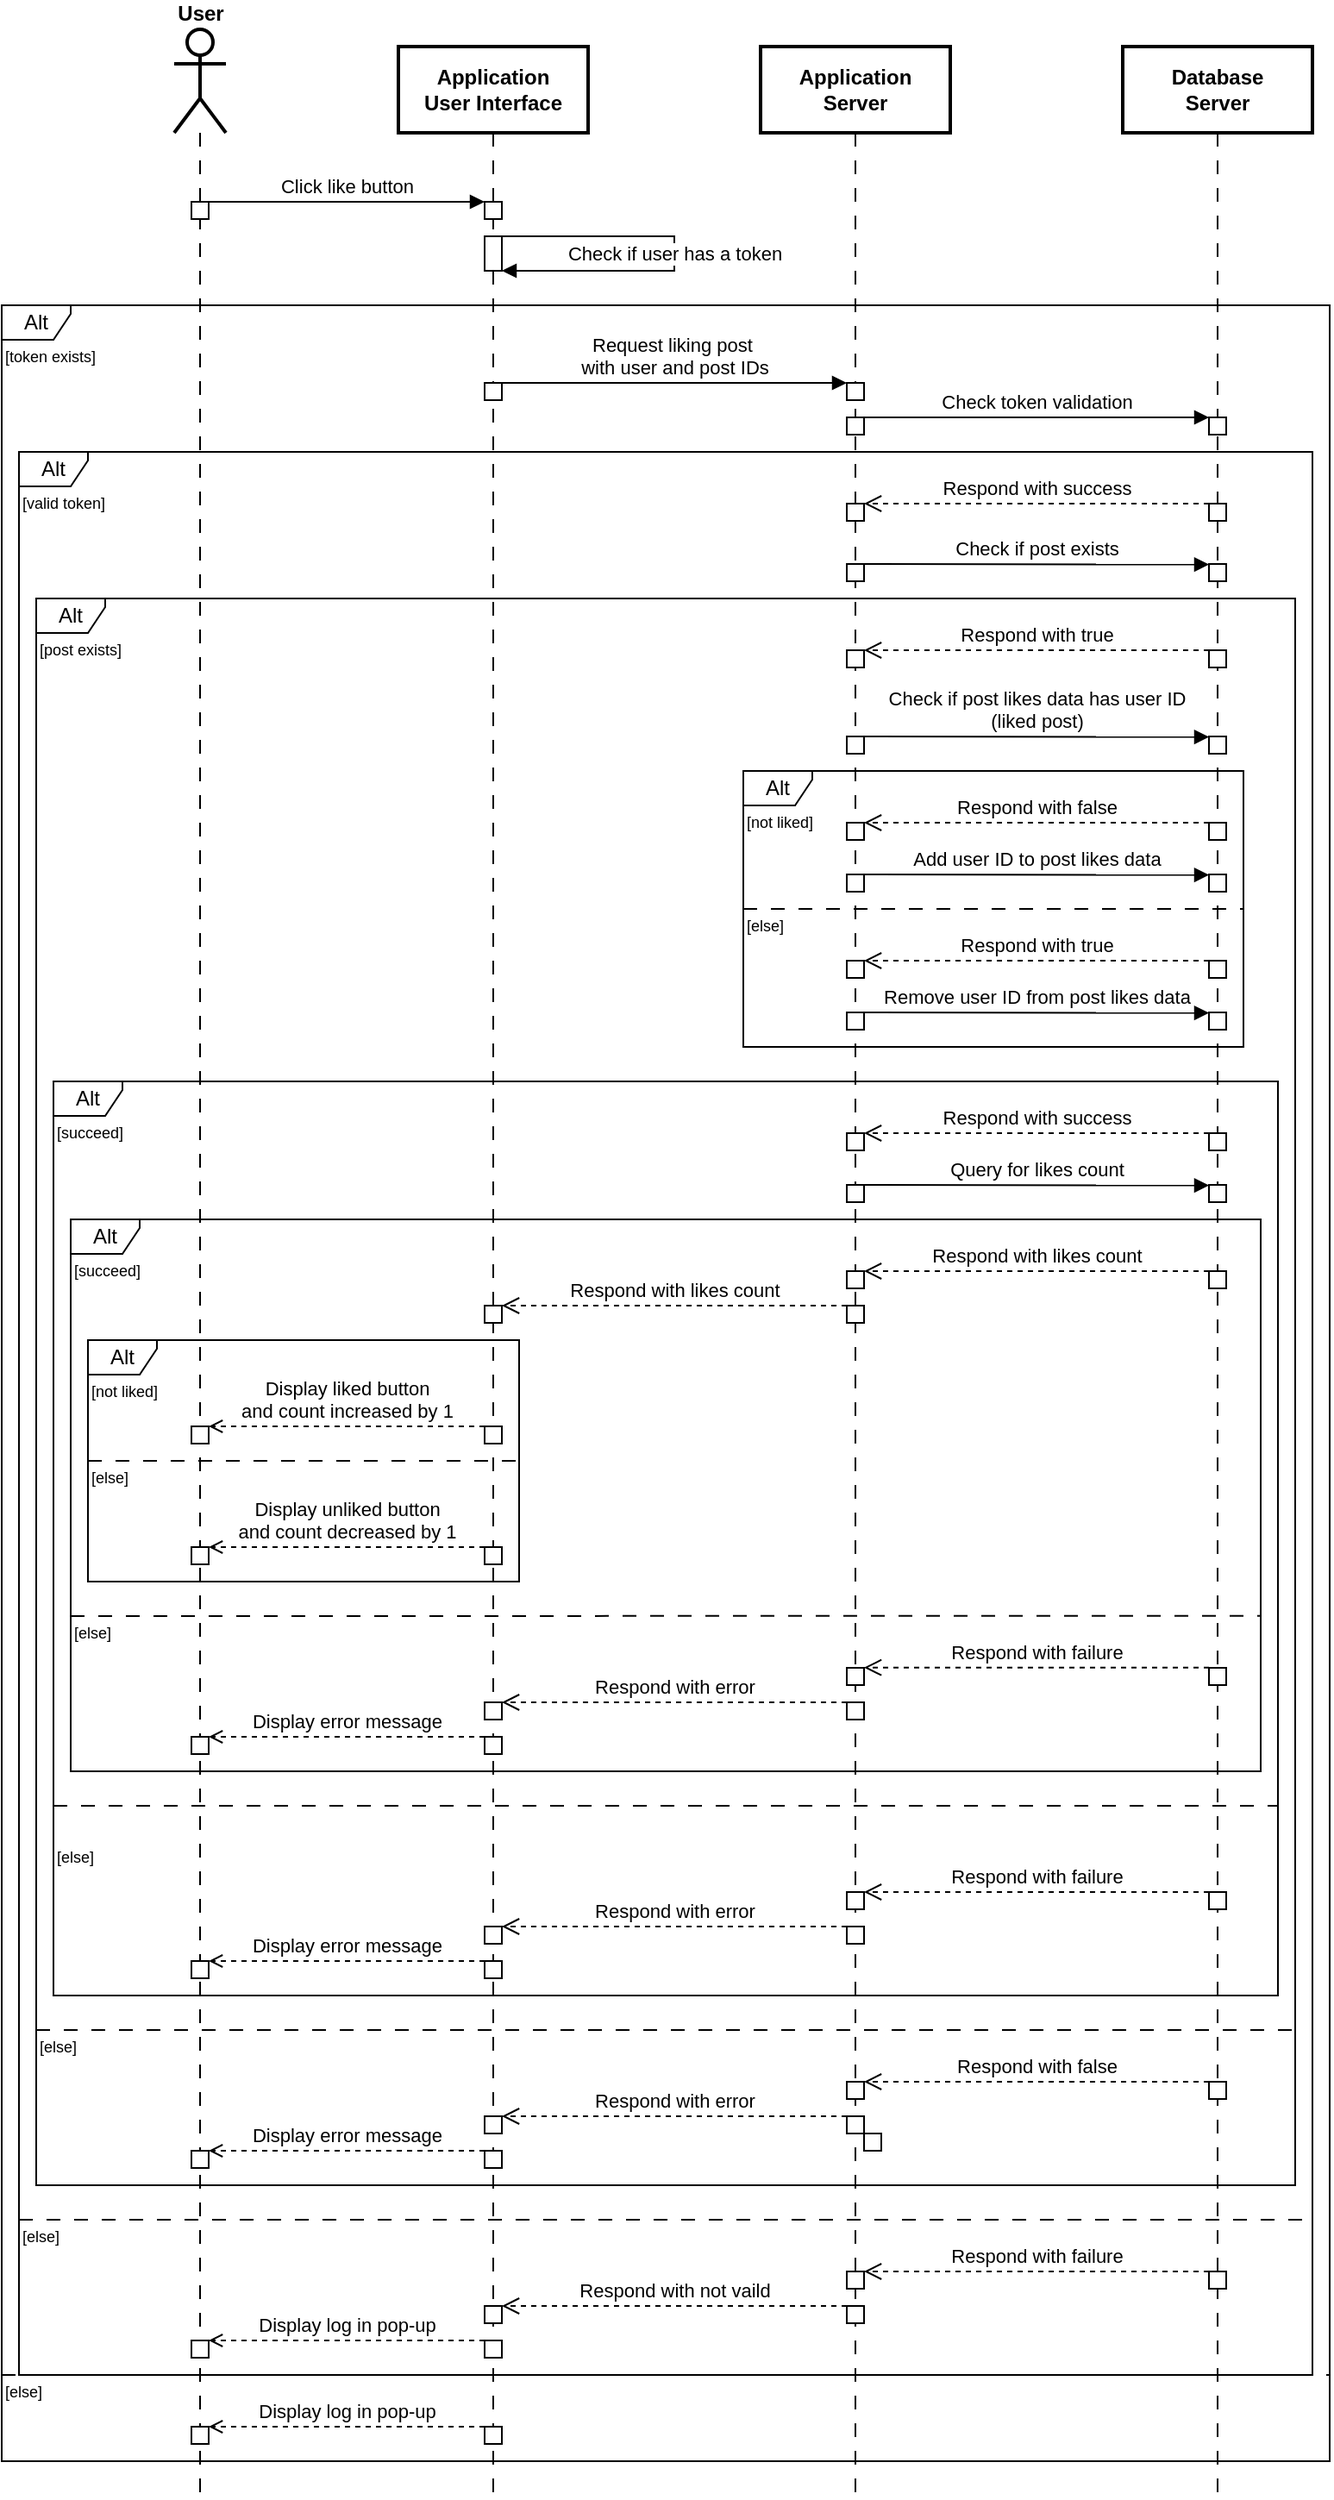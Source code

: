 <mxfile version="24.7.17">
  <diagram name="Page-1" id="OD9T5F2dHPoxvijF9nYm">
    <mxGraphModel dx="724" dy="461" grid="1" gridSize="10" guides="1" tooltips="1" connect="1" arrows="1" fold="1" page="1" pageScale="1" pageWidth="850" pageHeight="1100" math="0" shadow="0">
      <root>
        <mxCell id="0" />
        <mxCell id="1" parent="0" />
        <mxCell id="In7xI8E0xvDwylisbrGG-25" style="edgeStyle=none;rounded=0;orthogonalLoop=1;jettySize=auto;html=1;exitX=0.5;exitY=1;exitDx=0;exitDy=0;endArrow=none;endFill=0;dashed=1;dashPattern=8 8;" parent="1" source="In7xI8E0xvDwylisbrGG-21" edge="1">
          <mxGeometry relative="1" as="geometry">
            <mxPoint x="515" y="1480" as="targetPoint" />
          </mxGeometry>
        </mxCell>
        <mxCell id="In7xI8E0xvDwylisbrGG-26" style="edgeStyle=none;rounded=0;orthogonalLoop=1;jettySize=auto;html=1;exitX=0.5;exitY=1;exitDx=0;exitDy=0;endArrow=none;endFill=0;dashed=1;dashPattern=8 8;" parent="1" source="In7xI8E0xvDwylisbrGG-22" edge="1">
          <mxGeometry relative="1" as="geometry">
            <mxPoint x="725" y="1480" as="targetPoint" />
          </mxGeometry>
        </mxCell>
        <mxCell id="In7xI8E0xvDwylisbrGG-126" value="" style="edgeStyle=none;rounded=0;orthogonalLoop=1;jettySize=auto;html=1;endArrow=none;endFill=0;dashed=1;dashPattern=8 8;exitX=0.5;exitY=1;exitDx=0;exitDy=0;" parent="1" source="In7xI8E0xvDwylisbrGG-20" edge="1">
          <mxGeometry relative="1" as="geometry">
            <mxPoint x="305" y="1480" as="targetPoint" />
            <mxPoint x="305" y="120" as="sourcePoint" />
          </mxGeometry>
        </mxCell>
        <mxCell id="2jw7YrfokJ4P9lov2_Ub-85" value="&lt;font style=&quot;font-size: 9px;&quot;&gt;[valid token&lt;/font&gt;&lt;span style=&quot;background-color: initial;&quot;&gt;]&lt;/span&gt;" style="text;strokeColor=none;align=left;fillColor=none;html=1;verticalAlign=middle;whiteSpace=wrap;rounded=0;fontSize=9;" parent="1" vertex="1">
          <mxGeometry x="30" y="315" width="60" height="20" as="geometry" />
        </mxCell>
        <mxCell id="2jw7YrfokJ4P9lov2_Ub-86" value="&lt;font style=&quot;font-size: 9px;&quot;&gt;[else&lt;/font&gt;&lt;span style=&quot;background-color: initial;&quot;&gt;]&lt;/span&gt;" style="text;strokeColor=none;align=left;fillColor=none;html=1;verticalAlign=middle;whiteSpace=wrap;rounded=0;fontSize=9;" parent="1" vertex="1">
          <mxGeometry x="30" y="1320" width="60" height="20" as="geometry" />
        </mxCell>
        <mxCell id="2jw7YrfokJ4P9lov2_Ub-87" value="Alt" style="shape=umlFrame;whiteSpace=wrap;html=1;pointerEvents=0;width=40;height=20;" parent="1" vertex="1">
          <mxGeometry x="30" y="295" width="750" height="1115" as="geometry" />
        </mxCell>
        <mxCell id="2jw7YrfokJ4P9lov2_Ub-88" value="" style="edgeStyle=none;orthogonalLoop=1;jettySize=auto;html=1;rounded=0;endArrow=none;endFill=0;dashed=1;dashPattern=8 8;" parent="1" edge="1">
          <mxGeometry width="80" relative="1" as="geometry">
            <mxPoint x="30" y="1320" as="sourcePoint" />
            <mxPoint x="780" y="1320" as="targetPoint" />
            <Array as="points" />
          </mxGeometry>
        </mxCell>
        <mxCell id="2jw7YrfokJ4P9lov2_Ub-90" value="Respond with not vaild" style="html=1;verticalAlign=bottom;endArrow=open;dashed=1;endSize=8;curved=0;rounded=0;" parent="1" edge="1">
          <mxGeometry relative="1" as="geometry">
            <mxPoint x="310" y="1370" as="targetPoint" />
            <mxPoint x="510" y="1370" as="sourcePoint" />
          </mxGeometry>
        </mxCell>
        <mxCell id="2jw7YrfokJ4P9lov2_Ub-91" value="Click like button" style="html=1;verticalAlign=bottom;endArrow=block;curved=0;rounded=0;" parent="1" edge="1">
          <mxGeometry relative="1" as="geometry">
            <mxPoint x="140" y="150" as="sourcePoint" />
            <mxPoint x="300" y="150" as="targetPoint" />
          </mxGeometry>
        </mxCell>
        <mxCell id="2jw7YrfokJ4P9lov2_Ub-92" value="Display log in pop-up" style="html=1;verticalAlign=bottom;endArrow=open;curved=0;rounded=0;dashed=1;endFill=0;" parent="1" edge="1">
          <mxGeometry x="0.007" relative="1" as="geometry">
            <mxPoint x="300" y="1440.0" as="sourcePoint" />
            <mxPoint x="140" y="1440.0" as="targetPoint" />
            <mxPoint as="offset" />
          </mxGeometry>
        </mxCell>
        <mxCell id="2jw7YrfokJ4P9lov2_Ub-93" value="Alt" style="shape=umlFrame;whiteSpace=wrap;html=1;pointerEvents=0;width=40;height=20;" parent="1" vertex="1">
          <mxGeometry x="20" y="210" width="770" height="1250" as="geometry" />
        </mxCell>
        <mxCell id="2jw7YrfokJ4P9lov2_Ub-94" value="&lt;font style=&quot;font-size: 9px;&quot;&gt;[token exists&lt;/font&gt;&lt;span style=&quot;background-color: initial;&quot;&gt;]&lt;/span&gt;" style="text;strokeColor=none;align=left;fillColor=none;html=1;verticalAlign=middle;whiteSpace=wrap;rounded=0;fontSize=9;" parent="1" vertex="1">
          <mxGeometry x="20" y="230" width="60" height="20" as="geometry" />
        </mxCell>
        <mxCell id="2jw7YrfokJ4P9lov2_Ub-95" value="&lt;font style=&quot;font-size: 9px;&quot;&gt;[else&lt;/font&gt;&lt;span style=&quot;background-color: initial;&quot;&gt;]&lt;/span&gt;" style="text;strokeColor=none;align=left;fillColor=none;html=1;verticalAlign=middle;whiteSpace=wrap;rounded=0;fontSize=9;" parent="1" vertex="1">
          <mxGeometry x="20" y="1410" width="60" height="20" as="geometry" />
        </mxCell>
        <mxCell id="2jw7YrfokJ4P9lov2_Ub-96" value="" style="edgeStyle=none;orthogonalLoop=1;jettySize=auto;html=1;rounded=0;endArrow=none;endFill=0;dashed=1;dashPattern=8 8;" parent="1" edge="1">
          <mxGeometry width="80" relative="1" as="geometry">
            <mxPoint x="20" y="1410" as="sourcePoint" />
            <mxPoint x="790" y="1410" as="targetPoint" />
            <Array as="points" />
          </mxGeometry>
        </mxCell>
        <mxCell id="2jw7YrfokJ4P9lov2_Ub-97" value="Check if user has a token" style="html=1;verticalAlign=middle;endArrow=block;curved=0;rounded=0;" parent="1" edge="1">
          <mxGeometry relative="1" as="geometry">
            <mxPoint x="310" y="170" as="sourcePoint" />
            <mxPoint x="310" y="190" as="targetPoint" />
            <Array as="points">
              <mxPoint x="410" y="170" />
              <mxPoint x="410" y="190" />
            </Array>
            <mxPoint as="offset" />
          </mxGeometry>
        </mxCell>
        <mxCell id="2jw7YrfokJ4P9lov2_Ub-98" value="Request liking post&amp;nbsp;&lt;div&gt;with user and post IDs&lt;/div&gt;" style="html=1;verticalAlign=bottom;endArrow=block;curved=0;rounded=0;" parent="1" edge="1">
          <mxGeometry relative="1" as="geometry">
            <mxPoint x="310" y="255" as="sourcePoint" />
            <mxPoint x="510" y="255" as="targetPoint" />
          </mxGeometry>
        </mxCell>
        <mxCell id="2jw7YrfokJ4P9lov2_Ub-99" value="Check token validation" style="html=1;verticalAlign=bottom;endArrow=block;curved=0;rounded=0;" parent="1" edge="1">
          <mxGeometry relative="1" as="geometry">
            <mxPoint x="520" y="275" as="sourcePoint" />
            <mxPoint x="720" y="275" as="targetPoint" />
          </mxGeometry>
        </mxCell>
        <mxCell id="2jw7YrfokJ4P9lov2_Ub-102" value="Respond with success" style="html=1;verticalAlign=bottom;endArrow=open;dashed=1;endSize=8;curved=0;rounded=0;" parent="1" edge="1">
          <mxGeometry relative="1" as="geometry">
            <mxPoint x="520" y="325" as="targetPoint" />
            <mxPoint x="720" y="325" as="sourcePoint" />
          </mxGeometry>
        </mxCell>
        <mxCell id="2jw7YrfokJ4P9lov2_Ub-104" value="Display log in pop-up" style="html=1;verticalAlign=bottom;endArrow=open;curved=0;rounded=0;dashed=1;endFill=0;" parent="1" edge="1">
          <mxGeometry x="0.007" relative="1" as="geometry">
            <mxPoint x="300" y="1390" as="sourcePoint" />
            <mxPoint x="140" y="1390" as="targetPoint" />
            <mxPoint as="offset" />
          </mxGeometry>
        </mxCell>
        <mxCell id="2jw7YrfokJ4P9lov2_Ub-105" value="Respond with failure" style="html=1;verticalAlign=bottom;endArrow=open;dashed=1;endSize=8;curved=0;rounded=0;" parent="1" edge="1">
          <mxGeometry relative="1" as="geometry">
            <mxPoint x="520" y="1350" as="targetPoint" />
            <mxPoint x="720" y="1350" as="sourcePoint" />
          </mxGeometry>
        </mxCell>
        <mxCell id="In7xI8E0xvDwylisbrGG-20" value="Application&lt;div&gt;User Interface&lt;/div&gt;" style="html=1;whiteSpace=wrap;strokeWidth=2;fontStyle=1" parent="1" vertex="1">
          <mxGeometry x="250" y="60" width="110" height="50" as="geometry" />
        </mxCell>
        <mxCell id="In7xI8E0xvDwylisbrGG-19" value="User" style="shape=umlActor;verticalLabelPosition=top;verticalAlign=bottom;html=1;strokeWidth=2;fontStyle=1;labelBorderColor=none;labelPosition=center;align=center;" parent="1" vertex="1">
          <mxGeometry x="120" y="50" width="30" height="60" as="geometry" />
        </mxCell>
        <mxCell id="In7xI8E0xvDwylisbrGG-21" value="Application&lt;div&gt;Server&lt;/div&gt;" style="html=1;whiteSpace=wrap;strokeWidth=2;fontStyle=1" parent="1" vertex="1">
          <mxGeometry x="460" y="60" width="110" height="50" as="geometry" />
        </mxCell>
        <mxCell id="In7xI8E0xvDwylisbrGG-22" value="Database&lt;div&gt;Server&lt;/div&gt;" style="html=1;whiteSpace=wrap;strokeWidth=2;fontStyle=1" parent="1" vertex="1">
          <mxGeometry x="670" y="60" width="110" height="50" as="geometry" />
        </mxCell>
        <mxCell id="In7xI8E0xvDwylisbrGG-39" value="" style="edgeStyle=none;orthogonalLoop=1;jettySize=auto;html=1;rounded=0;endArrow=none;endFill=0;dashed=1;dashPattern=8 8;" parent="1" edge="1">
          <mxGeometry width="80" relative="1" as="geometry">
            <mxPoint x="135" y="110" as="sourcePoint" />
            <mxPoint x="135" y="1480" as="targetPoint" />
            <Array as="points" />
          </mxGeometry>
        </mxCell>
        <mxCell id="2jw7YrfokJ4P9lov2_Ub-107" value="Check if post likes data has user ID&lt;div&gt;(liked post)&lt;/div&gt;" style="html=1;verticalAlign=bottom;endArrow=block;curved=0;rounded=0;" parent="1" edge="1">
          <mxGeometry relative="1" as="geometry">
            <mxPoint x="520" y="460" as="sourcePoint" />
            <mxPoint x="720" y="460.29" as="targetPoint" />
            <mxPoint as="offset" />
          </mxGeometry>
        </mxCell>
        <mxCell id="2jw7YrfokJ4P9lov2_Ub-110" value="[not liked]" style="text;strokeColor=none;align=left;fillColor=none;html=1;verticalAlign=middle;whiteSpace=wrap;rounded=0;fontSize=9;" parent="1" vertex="1">
          <mxGeometry x="450" y="500" width="60" height="20" as="geometry" />
        </mxCell>
        <mxCell id="2jw7YrfokJ4P9lov2_Ub-111" value="&lt;font style=&quot;font-size: 9px;&quot;&gt;[else&lt;/font&gt;&lt;span style=&quot;background-color: initial;&quot;&gt;]&lt;/span&gt;" style="text;strokeColor=none;align=left;fillColor=none;html=1;verticalAlign=middle;whiteSpace=wrap;rounded=0;fontSize=9;" parent="1" vertex="1">
          <mxGeometry x="450" y="560" width="60" height="20" as="geometry" />
        </mxCell>
        <mxCell id="2jw7YrfokJ4P9lov2_Ub-112" value="Alt" style="shape=umlFrame;whiteSpace=wrap;html=1;pointerEvents=0;width=40;height=20;" parent="1" vertex="1">
          <mxGeometry x="450" y="480" width="290" height="160" as="geometry" />
        </mxCell>
        <mxCell id="2jw7YrfokJ4P9lov2_Ub-113" value="" style="edgeStyle=none;orthogonalLoop=1;jettySize=auto;html=1;rounded=0;endArrow=none;endFill=0;dashed=1;dashPattern=8 8;" parent="1" edge="1">
          <mxGeometry width="80" relative="1" as="geometry">
            <mxPoint x="450" y="560" as="sourcePoint" />
            <mxPoint x="740" y="560" as="targetPoint" />
            <Array as="points" />
          </mxGeometry>
        </mxCell>
        <mxCell id="2jw7YrfokJ4P9lov2_Ub-116" value="Respond with false" style="html=1;verticalAlign=bottom;endArrow=open;dashed=1;endSize=8;curved=0;rounded=0;" parent="1" edge="1">
          <mxGeometry relative="1" as="geometry">
            <mxPoint x="520" y="510" as="targetPoint" />
            <mxPoint x="720" y="510" as="sourcePoint" />
          </mxGeometry>
        </mxCell>
        <mxCell id="2jw7YrfokJ4P9lov2_Ub-120" value="Add user ID to&amp;nbsp;post likes data" style="html=1;verticalAlign=bottom;endArrow=block;curved=0;rounded=0;" parent="1" edge="1">
          <mxGeometry relative="1" as="geometry">
            <mxPoint x="520" y="540" as="sourcePoint" />
            <mxPoint x="720" y="540.29" as="targetPoint" />
            <mxPoint as="offset" />
          </mxGeometry>
        </mxCell>
        <mxCell id="2jw7YrfokJ4P9lov2_Ub-123" value="&lt;div&gt;Display liked button&lt;/div&gt;and count increased by 1" style="html=1;verticalAlign=bottom;endArrow=open;curved=0;rounded=0;dashed=1;endFill=0;" parent="1" edge="1">
          <mxGeometry x="0.007" relative="1" as="geometry">
            <mxPoint x="300" y="860" as="sourcePoint" />
            <mxPoint x="140" y="860" as="targetPoint" />
            <mxPoint as="offset" />
          </mxGeometry>
        </mxCell>
        <mxCell id="2jw7YrfokJ4P9lov2_Ub-124" value="Check if post exists" style="html=1;verticalAlign=bottom;endArrow=block;curved=0;rounded=0;" parent="1" edge="1">
          <mxGeometry relative="1" as="geometry">
            <mxPoint x="520" y="360" as="sourcePoint" />
            <mxPoint x="720" y="360.29" as="targetPoint" />
            <mxPoint as="offset" />
          </mxGeometry>
        </mxCell>
        <mxCell id="2jw7YrfokJ4P9lov2_Ub-148" value="[post exists]" style="text;strokeColor=none;align=left;fillColor=none;html=1;verticalAlign=middle;whiteSpace=wrap;rounded=0;fontSize=9;" parent="1" vertex="1">
          <mxGeometry x="40" y="400" width="60" height="20" as="geometry" />
        </mxCell>
        <mxCell id="2jw7YrfokJ4P9lov2_Ub-149" value="&lt;font style=&quot;font-size: 9px;&quot;&gt;[else&lt;/font&gt;&lt;span style=&quot;background-color: initial;&quot;&gt;]&lt;/span&gt;" style="text;strokeColor=none;align=left;fillColor=none;html=1;verticalAlign=middle;whiteSpace=wrap;rounded=0;fontSize=9;" parent="1" vertex="1">
          <mxGeometry x="40" y="1210" width="60" height="20" as="geometry" />
        </mxCell>
        <mxCell id="2jw7YrfokJ4P9lov2_Ub-150" value="Alt" style="shape=umlFrame;whiteSpace=wrap;html=1;pointerEvents=0;width=40;height=20;" parent="1" vertex="1">
          <mxGeometry x="40" y="380" width="730" height="920" as="geometry" />
        </mxCell>
        <mxCell id="2jw7YrfokJ4P9lov2_Ub-151" value="" style="edgeStyle=none;orthogonalLoop=1;jettySize=auto;html=1;rounded=0;endArrow=none;endFill=0;dashed=1;dashPattern=8 8;" parent="1" edge="1">
          <mxGeometry width="80" relative="1" as="geometry">
            <mxPoint x="40" y="1210" as="sourcePoint" />
            <mxPoint x="770" y="1210" as="targetPoint" />
            <Array as="points" />
          </mxGeometry>
        </mxCell>
        <mxCell id="2jw7YrfokJ4P9lov2_Ub-152" value="Respond with true" style="html=1;verticalAlign=bottom;endArrow=open;dashed=1;endSize=8;curved=0;rounded=0;" parent="1" edge="1">
          <mxGeometry relative="1" as="geometry">
            <mxPoint x="520" y="410.0" as="targetPoint" />
            <mxPoint x="720" y="410.0" as="sourcePoint" />
          </mxGeometry>
        </mxCell>
        <mxCell id="2jw7YrfokJ4P9lov2_Ub-153" value="Respond with false" style="html=1;verticalAlign=bottom;endArrow=open;dashed=1;endSize=8;curved=0;rounded=0;" parent="1" edge="1">
          <mxGeometry relative="1" as="geometry">
            <mxPoint x="520" y="1240" as="targetPoint" />
            <mxPoint x="720" y="1240" as="sourcePoint" />
          </mxGeometry>
        </mxCell>
        <mxCell id="2jw7YrfokJ4P9lov2_Ub-158" value="Respond with error" style="html=1;verticalAlign=bottom;endArrow=open;dashed=1;endSize=8;curved=0;rounded=0;" parent="1" edge="1">
          <mxGeometry relative="1" as="geometry">
            <mxPoint x="310" y="1260" as="targetPoint" />
            <mxPoint x="510" y="1260" as="sourcePoint" />
          </mxGeometry>
        </mxCell>
        <mxCell id="2jw7YrfokJ4P9lov2_Ub-159" value="Display error message" style="html=1;verticalAlign=bottom;endArrow=open;curved=0;rounded=0;dashed=1;endFill=0;" parent="1" edge="1">
          <mxGeometry x="0.006" relative="1" as="geometry">
            <mxPoint x="300" y="1280" as="sourcePoint" />
            <mxPoint x="140" y="1280" as="targetPoint" />
            <mxPoint as="offset" />
          </mxGeometry>
        </mxCell>
        <mxCell id="2jw7YrfokJ4P9lov2_Ub-163" value="Alt" style="shape=umlFrame;whiteSpace=wrap;html=1;pointerEvents=0;width=40;height=20;" parent="1" vertex="1">
          <mxGeometry x="50" y="660" width="710" height="530" as="geometry" />
        </mxCell>
        <mxCell id="2jw7YrfokJ4P9lov2_Ub-164" value="[succeed]" style="text;strokeColor=none;align=left;fillColor=none;html=1;verticalAlign=middle;whiteSpace=wrap;rounded=0;fontSize=9;" parent="1" vertex="1">
          <mxGeometry x="50" y="680" width="60" height="20" as="geometry" />
        </mxCell>
        <mxCell id="2jw7YrfokJ4P9lov2_Ub-165" value="&lt;font style=&quot;font-size: 9px;&quot;&gt;[else&lt;/font&gt;&lt;span style=&quot;background-color: initial;&quot;&gt;]&lt;/span&gt;" style="text;strokeColor=none;align=left;fillColor=none;html=1;verticalAlign=middle;whiteSpace=wrap;rounded=0;fontSize=9;" parent="1" vertex="1">
          <mxGeometry x="50" y="1100" width="60" height="20" as="geometry" />
        </mxCell>
        <mxCell id="2jw7YrfokJ4P9lov2_Ub-166" value="" style="edgeStyle=none;orthogonalLoop=1;jettySize=auto;html=1;rounded=0;endArrow=none;endFill=0;dashed=1;dashPattern=8 8;exitX=0;exitY=0;exitDx=0;exitDy=0;" parent="1" edge="1">
          <mxGeometry width="80" relative="1" as="geometry">
            <mxPoint x="50" y="1080" as="sourcePoint" />
            <mxPoint x="760" y="1080" as="targetPoint" />
            <Array as="points" />
          </mxGeometry>
        </mxCell>
        <mxCell id="2jw7YrfokJ4P9lov2_Ub-167" value="Respond with true" style="html=1;verticalAlign=bottom;endArrow=open;dashed=1;endSize=8;curved=0;rounded=0;" parent="1" edge="1">
          <mxGeometry relative="1" as="geometry">
            <mxPoint x="520" y="590" as="targetPoint" />
            <mxPoint x="720" y="590" as="sourcePoint" />
          </mxGeometry>
        </mxCell>
        <mxCell id="2jw7YrfokJ4P9lov2_Ub-168" value="Remove user ID from post likes data" style="html=1;verticalAlign=bottom;endArrow=block;curved=0;rounded=0;" parent="1" edge="1">
          <mxGeometry relative="1" as="geometry">
            <mxPoint x="520" y="620" as="sourcePoint" />
            <mxPoint x="720" y="620.29" as="targetPoint" />
            <mxPoint as="offset" />
          </mxGeometry>
        </mxCell>
        <mxCell id="2jw7YrfokJ4P9lov2_Ub-169" value="Respond with success" style="html=1;verticalAlign=bottom;endArrow=open;dashed=1;endSize=8;curved=0;rounded=0;" parent="1" edge="1">
          <mxGeometry relative="1" as="geometry">
            <mxPoint x="520" y="690" as="targetPoint" />
            <mxPoint x="720" y="690" as="sourcePoint" />
          </mxGeometry>
        </mxCell>
        <mxCell id="2jw7YrfokJ4P9lov2_Ub-171" value="Respond with failure" style="html=1;verticalAlign=bottom;endArrow=open;dashed=1;endSize=8;curved=0;rounded=0;" parent="1" edge="1">
          <mxGeometry relative="1" as="geometry">
            <mxPoint x="520" y="1130" as="targetPoint" />
            <mxPoint x="720" y="1130" as="sourcePoint" />
          </mxGeometry>
        </mxCell>
        <mxCell id="2jw7YrfokJ4P9lov2_Ub-172" value="Respond with error" style="html=1;verticalAlign=bottom;endArrow=open;dashed=1;endSize=8;curved=0;rounded=0;" parent="1" edge="1">
          <mxGeometry relative="1" as="geometry">
            <mxPoint x="310" y="1150" as="targetPoint" />
            <mxPoint x="510" y="1150" as="sourcePoint" />
          </mxGeometry>
        </mxCell>
        <mxCell id="2jw7YrfokJ4P9lov2_Ub-173" value="Display error message" style="html=1;verticalAlign=bottom;endArrow=open;curved=0;rounded=0;dashed=1;endFill=0;" parent="1" edge="1">
          <mxGeometry x="0.006" relative="1" as="geometry">
            <mxPoint x="300" y="1170" as="sourcePoint" />
            <mxPoint x="140" y="1170" as="targetPoint" />
            <mxPoint as="offset" />
          </mxGeometry>
        </mxCell>
        <mxCell id="2jw7YrfokJ4P9lov2_Ub-174" value="[not liked]" style="text;strokeColor=none;align=left;fillColor=none;html=1;verticalAlign=middle;whiteSpace=wrap;rounded=0;fontSize=9;" parent="1" vertex="1">
          <mxGeometry x="70" y="830" width="60" height="20" as="geometry" />
        </mxCell>
        <mxCell id="2jw7YrfokJ4P9lov2_Ub-175" value="&lt;font style=&quot;font-size: 9px;&quot;&gt;[else&lt;/font&gt;&lt;span style=&quot;background-color: initial;&quot;&gt;]&lt;/span&gt;" style="text;strokeColor=none;align=left;fillColor=none;html=1;verticalAlign=middle;whiteSpace=wrap;rounded=0;fontSize=9;" parent="1" vertex="1">
          <mxGeometry x="70" y="880" width="60" height="20" as="geometry" />
        </mxCell>
        <mxCell id="2jw7YrfokJ4P9lov2_Ub-176" value="Alt" style="shape=umlFrame;whiteSpace=wrap;html=1;pointerEvents=0;width=40;height=20;" parent="1" vertex="1">
          <mxGeometry x="70" y="810" width="250" height="140" as="geometry" />
        </mxCell>
        <mxCell id="2jw7YrfokJ4P9lov2_Ub-177" value="" style="edgeStyle=none;orthogonalLoop=1;jettySize=auto;html=1;rounded=0;endArrow=none;endFill=0;dashed=1;dashPattern=8 8;" parent="1" edge="1">
          <mxGeometry width="80" relative="1" as="geometry">
            <mxPoint x="70" y="880" as="sourcePoint" />
            <mxPoint x="320" y="880" as="targetPoint" />
            <Array as="points" />
          </mxGeometry>
        </mxCell>
        <mxCell id="2jw7YrfokJ4P9lov2_Ub-179" value="&lt;div&gt;Display unliked button&lt;/div&gt;and count decreased by 1" style="html=1;verticalAlign=bottom;endArrow=open;curved=0;rounded=0;dashed=1;endFill=0;" parent="1" edge="1">
          <mxGeometry x="0.007" relative="1" as="geometry">
            <mxPoint x="300" y="930" as="sourcePoint" />
            <mxPoint x="140" y="930" as="targetPoint" />
            <mxPoint as="offset" />
          </mxGeometry>
        </mxCell>
        <mxCell id="2jw7YrfokJ4P9lov2_Ub-180" value="Query for likes count" style="html=1;verticalAlign=bottom;endArrow=block;curved=0;rounded=0;" parent="1" edge="1">
          <mxGeometry relative="1" as="geometry">
            <mxPoint x="520" y="720" as="sourcePoint" />
            <mxPoint x="720" y="720.29" as="targetPoint" />
            <mxPoint as="offset" />
          </mxGeometry>
        </mxCell>
        <mxCell id="2jw7YrfokJ4P9lov2_Ub-181" value="Alt" style="shape=umlFrame;whiteSpace=wrap;html=1;pointerEvents=0;width=40;height=20;" parent="1" vertex="1">
          <mxGeometry x="60" y="740" width="690" height="320" as="geometry" />
        </mxCell>
        <mxCell id="2jw7YrfokJ4P9lov2_Ub-182" value="[succeed]" style="text;strokeColor=none;align=left;fillColor=none;html=1;verticalAlign=middle;whiteSpace=wrap;rounded=0;fontSize=9;" parent="1" vertex="1">
          <mxGeometry x="60" y="760" width="60" height="20" as="geometry" />
        </mxCell>
        <mxCell id="2jw7YrfokJ4P9lov2_Ub-183" value="&lt;font style=&quot;font-size: 9px;&quot;&gt;[else&lt;/font&gt;&lt;span style=&quot;background-color: initial;&quot;&gt;]&lt;/span&gt;" style="text;strokeColor=none;align=left;fillColor=none;html=1;verticalAlign=middle;whiteSpace=wrap;rounded=0;fontSize=9;" parent="1" vertex="1">
          <mxGeometry x="60" y="969.86" width="60" height="20" as="geometry" />
        </mxCell>
        <mxCell id="2jw7YrfokJ4P9lov2_Ub-184" value="" style="edgeStyle=none;orthogonalLoop=1;jettySize=auto;html=1;rounded=0;endArrow=none;endFill=0;dashed=1;dashPattern=8 8;" parent="1" edge="1">
          <mxGeometry width="80" relative="1" as="geometry">
            <mxPoint x="60" y="970" as="sourcePoint" />
            <mxPoint x="750" y="969.86" as="targetPoint" />
            <Array as="points" />
          </mxGeometry>
        </mxCell>
        <mxCell id="2jw7YrfokJ4P9lov2_Ub-185" value="Respond with likes count" style="html=1;verticalAlign=bottom;endArrow=open;dashed=1;endSize=8;curved=0;rounded=0;" parent="1" edge="1">
          <mxGeometry relative="1" as="geometry">
            <mxPoint x="520" y="770" as="targetPoint" />
            <mxPoint x="720" y="770" as="sourcePoint" />
          </mxGeometry>
        </mxCell>
        <mxCell id="2jw7YrfokJ4P9lov2_Ub-186" value="Respond with failure" style="html=1;verticalAlign=bottom;endArrow=open;dashed=1;endSize=8;curved=0;rounded=0;" parent="1" edge="1">
          <mxGeometry relative="1" as="geometry">
            <mxPoint x="520" y="999.86" as="targetPoint" />
            <mxPoint x="720" y="999.86" as="sourcePoint" />
          </mxGeometry>
        </mxCell>
        <mxCell id="2jw7YrfokJ4P9lov2_Ub-187" value="Respond with error" style="html=1;verticalAlign=bottom;endArrow=open;dashed=1;endSize=8;curved=0;rounded=0;" parent="1" edge="1">
          <mxGeometry relative="1" as="geometry">
            <mxPoint x="310" y="1020" as="targetPoint" />
            <mxPoint x="510" y="1020" as="sourcePoint" />
          </mxGeometry>
        </mxCell>
        <mxCell id="2jw7YrfokJ4P9lov2_Ub-188" value="Display error message" style="html=1;verticalAlign=bottom;endArrow=open;curved=0;rounded=0;dashed=1;endFill=0;" parent="1" edge="1">
          <mxGeometry x="0.006" relative="1" as="geometry">
            <mxPoint x="300" y="1040" as="sourcePoint" />
            <mxPoint x="140" y="1040" as="targetPoint" />
            <mxPoint as="offset" />
          </mxGeometry>
        </mxCell>
        <mxCell id="2jw7YrfokJ4P9lov2_Ub-189" value="Respond with likes count" style="html=1;verticalAlign=bottom;endArrow=open;dashed=1;endSize=8;curved=0;rounded=0;" parent="1" edge="1">
          <mxGeometry relative="1" as="geometry">
            <mxPoint x="310" y="790" as="targetPoint" />
            <mxPoint x="510" y="790" as="sourcePoint" />
          </mxGeometry>
        </mxCell>
        <mxCell id="2jw7YrfokJ4P9lov2_Ub-39" value="" style="html=1;points=[[0,0,0,0,5],[0,1,0,0,-5],[1,0,0,0,5],[1,1,0,0,-5]];perimeter=orthogonalPerimeter;outlineConnect=0;targetShapes=umlLifeline;portConstraint=eastwest;newEdgeStyle={&quot;curved&quot;:0,&quot;rounded&quot;:0};" parent="1" vertex="1">
          <mxGeometry x="130" y="150" width="10" height="10" as="geometry" />
        </mxCell>
        <mxCell id="7aSp7AvTGqziAClSht7B-2" value="" style="html=1;points=[[0,0,0,0,5],[0,1,0,0,-5],[1,0,0,0,5],[1,1,0,0,-5]];perimeter=orthogonalPerimeter;outlineConnect=0;targetShapes=umlLifeline;portConstraint=eastwest;newEdgeStyle={&quot;curved&quot;:0,&quot;rounded&quot;:0};" parent="1" vertex="1">
          <mxGeometry x="300" y="150" width="10" height="10" as="geometry" />
        </mxCell>
        <mxCell id="7aSp7AvTGqziAClSht7B-3" value="" style="html=1;points=[[0,0,0,0,5],[0,1,0,0,-5],[1,0,0,0,5],[1,1,0,0,-5]];perimeter=orthogonalPerimeter;outlineConnect=0;targetShapes=umlLifeline;portConstraint=eastwest;newEdgeStyle={&quot;curved&quot;:0,&quot;rounded&quot;:0};" parent="1" vertex="1">
          <mxGeometry x="300" y="170" width="10" height="20" as="geometry" />
        </mxCell>
        <mxCell id="7aSp7AvTGqziAClSht7B-4" value="" style="html=1;points=[[0,0,0,0,5],[0,1,0,0,-5],[1,0,0,0,5],[1,1,0,0,-5]];perimeter=orthogonalPerimeter;outlineConnect=0;targetShapes=umlLifeline;portConstraint=eastwest;newEdgeStyle={&quot;curved&quot;:0,&quot;rounded&quot;:0};" parent="1" vertex="1">
          <mxGeometry x="300" y="255" width="10" height="10" as="geometry" />
        </mxCell>
        <mxCell id="7aSp7AvTGqziAClSht7B-9" value="" style="html=1;points=[[0,0,0,0,5],[0,1,0,0,-5],[1,0,0,0,5],[1,1,0,0,-5]];perimeter=orthogonalPerimeter;outlineConnect=0;targetShapes=umlLifeline;portConstraint=eastwest;newEdgeStyle={&quot;curved&quot;:0,&quot;rounded&quot;:0};" parent="1" vertex="1">
          <mxGeometry x="510" y="325" width="10" height="10" as="geometry" />
        </mxCell>
        <mxCell id="7aSp7AvTGqziAClSht7B-10" value="" style="html=1;points=[[0,0,0,0,5],[0,1,0,0,-5],[1,0,0,0,5],[1,1,0,0,-5]];perimeter=orthogonalPerimeter;outlineConnect=0;targetShapes=umlLifeline;portConstraint=eastwest;newEdgeStyle={&quot;curved&quot;:0,&quot;rounded&quot;:0};" parent="1" vertex="1">
          <mxGeometry x="510" y="275" width="10" height="10" as="geometry" />
        </mxCell>
        <mxCell id="7aSp7AvTGqziAClSht7B-11" value="" style="html=1;points=[[0,0,0,0,5],[0,1,0,0,-5],[1,0,0,0,5],[1,1,0,0,-5]];perimeter=orthogonalPerimeter;outlineConnect=0;targetShapes=umlLifeline;portConstraint=eastwest;newEdgeStyle={&quot;curved&quot;:0,&quot;rounded&quot;:0};" parent="1" vertex="1">
          <mxGeometry x="510" y="255" width="10" height="10" as="geometry" />
        </mxCell>
        <mxCell id="7aSp7AvTGqziAClSht7B-12" value="" style="html=1;points=[[0,0,0,0,5],[0,1,0,0,-5],[1,0,0,0,5],[1,1,0,0,-5]];perimeter=orthogonalPerimeter;outlineConnect=0;targetShapes=umlLifeline;portConstraint=eastwest;newEdgeStyle={&quot;curved&quot;:0,&quot;rounded&quot;:0};" parent="1" vertex="1">
          <mxGeometry x="720" y="275" width="10" height="10" as="geometry" />
        </mxCell>
        <mxCell id="7aSp7AvTGqziAClSht7B-13" value="" style="html=1;points=[[0,0,0,0,5],[0,1,0,0,-5],[1,0,0,0,5],[1,1,0,0,-5]];perimeter=orthogonalPerimeter;outlineConnect=0;targetShapes=umlLifeline;portConstraint=eastwest;newEdgeStyle={&quot;curved&quot;:0,&quot;rounded&quot;:0};" parent="1" vertex="1">
          <mxGeometry x="720" y="325" width="10" height="10" as="geometry" />
        </mxCell>
        <mxCell id="7aSp7AvTGqziAClSht7B-14" value="" style="html=1;points=[[0,0,0,0,5],[0,1,0,0,-5],[1,0,0,0,5],[1,1,0,0,-5]];perimeter=orthogonalPerimeter;outlineConnect=0;targetShapes=umlLifeline;portConstraint=eastwest;newEdgeStyle={&quot;curved&quot;:0,&quot;rounded&quot;:0};" parent="1" vertex="1">
          <mxGeometry x="720" y="360" width="10" height="10" as="geometry" />
        </mxCell>
        <mxCell id="7aSp7AvTGqziAClSht7B-15" value="" style="html=1;points=[[0,0,0,0,5],[0,1,0,0,-5],[1,0,0,0,5],[1,1,0,0,-5]];perimeter=orthogonalPerimeter;outlineConnect=0;targetShapes=umlLifeline;portConstraint=eastwest;newEdgeStyle={&quot;curved&quot;:0,&quot;rounded&quot;:0};" parent="1" vertex="1">
          <mxGeometry x="720" y="410" width="10" height="10" as="geometry" />
        </mxCell>
        <mxCell id="7aSp7AvTGqziAClSht7B-17" value="" style="html=1;points=[[0,0,0,0,5],[0,1,0,0,-5],[1,0,0,0,5],[1,1,0,0,-5]];perimeter=orthogonalPerimeter;outlineConnect=0;targetShapes=umlLifeline;portConstraint=eastwest;newEdgeStyle={&quot;curved&quot;:0,&quot;rounded&quot;:0};" parent="1" vertex="1">
          <mxGeometry x="720" y="460" width="10" height="10" as="geometry" />
        </mxCell>
        <mxCell id="7aSp7AvTGqziAClSht7B-18" value="" style="html=1;points=[[0,0,0,0,5],[0,1,0,0,-5],[1,0,0,0,5],[1,1,0,0,-5]];perimeter=orthogonalPerimeter;outlineConnect=0;targetShapes=umlLifeline;portConstraint=eastwest;newEdgeStyle={&quot;curved&quot;:0,&quot;rounded&quot;:0};" parent="1" vertex="1">
          <mxGeometry x="510" y="460" width="10" height="10" as="geometry" />
        </mxCell>
        <mxCell id="7aSp7AvTGqziAClSht7B-19" value="" style="html=1;points=[[0,0,0,0,5],[0,1,0,0,-5],[1,0,0,0,5],[1,1,0,0,-5]];perimeter=orthogonalPerimeter;outlineConnect=0;targetShapes=umlLifeline;portConstraint=eastwest;newEdgeStyle={&quot;curved&quot;:0,&quot;rounded&quot;:0};" parent="1" vertex="1">
          <mxGeometry x="510" y="410" width="10" height="10" as="geometry" />
        </mxCell>
        <mxCell id="7aSp7AvTGqziAClSht7B-20" value="" style="html=1;points=[[0,0,0,0,5],[0,1,0,0,-5],[1,0,0,0,5],[1,1,0,0,-5]];perimeter=orthogonalPerimeter;outlineConnect=0;targetShapes=umlLifeline;portConstraint=eastwest;newEdgeStyle={&quot;curved&quot;:0,&quot;rounded&quot;:0};" parent="1" vertex="1">
          <mxGeometry x="510" y="510" width="10" height="10" as="geometry" />
        </mxCell>
        <mxCell id="7aSp7AvTGqziAClSht7B-21" value="" style="html=1;points=[[0,0,0,0,5],[0,1,0,0,-5],[1,0,0,0,5],[1,1,0,0,-5]];perimeter=orthogonalPerimeter;outlineConnect=0;targetShapes=umlLifeline;portConstraint=eastwest;newEdgeStyle={&quot;curved&quot;:0,&quot;rounded&quot;:0};" parent="1" vertex="1">
          <mxGeometry x="510" y="540" width="10" height="10" as="geometry" />
        </mxCell>
        <mxCell id="7aSp7AvTGqziAClSht7B-22" value="" style="html=1;points=[[0,0,0,0,5],[0,1,0,0,-5],[1,0,0,0,5],[1,1,0,0,-5]];perimeter=orthogonalPerimeter;outlineConnect=0;targetShapes=umlLifeline;portConstraint=eastwest;newEdgeStyle={&quot;curved&quot;:0,&quot;rounded&quot;:0};" parent="1" vertex="1">
          <mxGeometry x="720" y="510" width="10" height="10" as="geometry" />
        </mxCell>
        <mxCell id="7aSp7AvTGqziAClSht7B-23" value="" style="html=1;points=[[0,0,0,0,5],[0,1,0,0,-5],[1,0,0,0,5],[1,1,0,0,-5]];perimeter=orthogonalPerimeter;outlineConnect=0;targetShapes=umlLifeline;portConstraint=eastwest;newEdgeStyle={&quot;curved&quot;:0,&quot;rounded&quot;:0};" parent="1" vertex="1">
          <mxGeometry x="720" y="540" width="10" height="10" as="geometry" />
        </mxCell>
        <mxCell id="7aSp7AvTGqziAClSht7B-24" value="" style="html=1;points=[[0,0,0,0,5],[0,1,0,0,-5],[1,0,0,0,5],[1,1,0,0,-5]];perimeter=orthogonalPerimeter;outlineConnect=0;targetShapes=umlLifeline;portConstraint=eastwest;newEdgeStyle={&quot;curved&quot;:0,&quot;rounded&quot;:0};" parent="1" vertex="1">
          <mxGeometry x="720" y="590" width="10" height="10" as="geometry" />
        </mxCell>
        <mxCell id="7aSp7AvTGqziAClSht7B-25" value="" style="html=1;points=[[0,0,0,0,5],[0,1,0,0,-5],[1,0,0,0,5],[1,1,0,0,-5]];perimeter=orthogonalPerimeter;outlineConnect=0;targetShapes=umlLifeline;portConstraint=eastwest;newEdgeStyle={&quot;curved&quot;:0,&quot;rounded&quot;:0};" parent="1" vertex="1">
          <mxGeometry x="720" y="620" width="10" height="10" as="geometry" />
        </mxCell>
        <mxCell id="7aSp7AvTGqziAClSht7B-26" value="" style="html=1;points=[[0,0,0,0,5],[0,1,0,0,-5],[1,0,0,0,5],[1,1,0,0,-5]];perimeter=orthogonalPerimeter;outlineConnect=0;targetShapes=umlLifeline;portConstraint=eastwest;newEdgeStyle={&quot;curved&quot;:0,&quot;rounded&quot;:0};" parent="1" vertex="1">
          <mxGeometry x="510" y="620" width="10" height="10" as="geometry" />
        </mxCell>
        <mxCell id="7aSp7AvTGqziAClSht7B-27" value="" style="html=1;points=[[0,0,0,0,5],[0,1,0,0,-5],[1,0,0,0,5],[1,1,0,0,-5]];perimeter=orthogonalPerimeter;outlineConnect=0;targetShapes=umlLifeline;portConstraint=eastwest;newEdgeStyle={&quot;curved&quot;:0,&quot;rounded&quot;:0};" parent="1" vertex="1">
          <mxGeometry x="510" y="590" width="10" height="10" as="geometry" />
        </mxCell>
        <mxCell id="7aSp7AvTGqziAClSht7B-28" value="" style="html=1;points=[[0,0,0,0,5],[0,1,0,0,-5],[1,0,0,0,5],[1,1,0,0,-5]];perimeter=orthogonalPerimeter;outlineConnect=0;targetShapes=umlLifeline;portConstraint=eastwest;newEdgeStyle={&quot;curved&quot;:0,&quot;rounded&quot;:0};" parent="1" vertex="1">
          <mxGeometry x="510" y="690" width="10" height="10" as="geometry" />
        </mxCell>
        <mxCell id="7aSp7AvTGqziAClSht7B-29" value="" style="html=1;points=[[0,0,0,0,5],[0,1,0,0,-5],[1,0,0,0,5],[1,1,0,0,-5]];perimeter=orthogonalPerimeter;outlineConnect=0;targetShapes=umlLifeline;portConstraint=eastwest;newEdgeStyle={&quot;curved&quot;:0,&quot;rounded&quot;:0};" parent="1" vertex="1">
          <mxGeometry x="510" y="720" width="10" height="10" as="geometry" />
        </mxCell>
        <mxCell id="7aSp7AvTGqziAClSht7B-30" value="" style="html=1;points=[[0,0,0,0,5],[0,1,0,0,-5],[1,0,0,0,5],[1,1,0,0,-5]];perimeter=orthogonalPerimeter;outlineConnect=0;targetShapes=umlLifeline;portConstraint=eastwest;newEdgeStyle={&quot;curved&quot;:0,&quot;rounded&quot;:0};" parent="1" vertex="1">
          <mxGeometry x="720" y="690" width="10" height="10" as="geometry" />
        </mxCell>
        <mxCell id="7aSp7AvTGqziAClSht7B-31" value="" style="html=1;points=[[0,0,0,0,5],[0,1,0,0,-5],[1,0,0,0,5],[1,1,0,0,-5]];perimeter=orthogonalPerimeter;outlineConnect=0;targetShapes=umlLifeline;portConstraint=eastwest;newEdgeStyle={&quot;curved&quot;:0,&quot;rounded&quot;:0};" parent="1" vertex="1">
          <mxGeometry x="720" y="720" width="10" height="10" as="geometry" />
        </mxCell>
        <mxCell id="7aSp7AvTGqziAClSht7B-32" value="" style="html=1;points=[[0,0,0,0,5],[0,1,0,0,-5],[1,0,0,0,5],[1,1,0,0,-5]];perimeter=orthogonalPerimeter;outlineConnect=0;targetShapes=umlLifeline;portConstraint=eastwest;newEdgeStyle={&quot;curved&quot;:0,&quot;rounded&quot;:0};" parent="1" vertex="1">
          <mxGeometry x="720" y="770" width="10" height="10" as="geometry" />
        </mxCell>
        <mxCell id="7aSp7AvTGqziAClSht7B-33" value="" style="html=1;points=[[0,0,0,0,5],[0,1,0,0,-5],[1,0,0,0,5],[1,1,0,0,-5]];perimeter=orthogonalPerimeter;outlineConnect=0;targetShapes=umlLifeline;portConstraint=eastwest;newEdgeStyle={&quot;curved&quot;:0,&quot;rounded&quot;:0};" parent="1" vertex="1">
          <mxGeometry x="510" y="770" width="10" height="10" as="geometry" />
        </mxCell>
        <mxCell id="7aSp7AvTGqziAClSht7B-34" value="" style="html=1;points=[[0,0,0,0,5],[0,1,0,0,-5],[1,0,0,0,5],[1,1,0,0,-5]];perimeter=orthogonalPerimeter;outlineConnect=0;targetShapes=umlLifeline;portConstraint=eastwest;newEdgeStyle={&quot;curved&quot;:0,&quot;rounded&quot;:0};" parent="1" vertex="1">
          <mxGeometry x="510" y="790" width="10" height="10" as="geometry" />
        </mxCell>
        <mxCell id="7aSp7AvTGqziAClSht7B-35" value="" style="html=1;points=[[0,0,0,0,5],[0,1,0,0,-5],[1,0,0,0,5],[1,1,0,0,-5]];perimeter=orthogonalPerimeter;outlineConnect=0;targetShapes=umlLifeline;portConstraint=eastwest;newEdgeStyle={&quot;curved&quot;:0,&quot;rounded&quot;:0};" parent="1" vertex="1">
          <mxGeometry x="300" y="790" width="10" height="10" as="geometry" />
        </mxCell>
        <mxCell id="7aSp7AvTGqziAClSht7B-36" value="" style="html=1;points=[[0,0,0,0,5],[0,1,0,0,-5],[1,0,0,0,5],[1,1,0,0,-5]];perimeter=orthogonalPerimeter;outlineConnect=0;targetShapes=umlLifeline;portConstraint=eastwest;newEdgeStyle={&quot;curved&quot;:0,&quot;rounded&quot;:0};" parent="1" vertex="1">
          <mxGeometry x="510" y="1000" width="10" height="10" as="geometry" />
        </mxCell>
        <mxCell id="7aSp7AvTGqziAClSht7B-37" value="" style="html=1;points=[[0,0,0,0,5],[0,1,0,0,-5],[1,0,0,0,5],[1,1,0,0,-5]];perimeter=orthogonalPerimeter;outlineConnect=0;targetShapes=umlLifeline;portConstraint=eastwest;newEdgeStyle={&quot;curved&quot;:0,&quot;rounded&quot;:0};" parent="1" vertex="1">
          <mxGeometry x="720" y="1000" width="10" height="10" as="geometry" />
        </mxCell>
        <mxCell id="7aSp7AvTGqziAClSht7B-38" value="" style="html=1;points=[[0,0,0,0,5],[0,1,0,0,-5],[1,0,0,0,5],[1,1,0,0,-5]];perimeter=orthogonalPerimeter;outlineConnect=0;targetShapes=umlLifeline;portConstraint=eastwest;newEdgeStyle={&quot;curved&quot;:0,&quot;rounded&quot;:0};" parent="1" vertex="1">
          <mxGeometry x="510" y="1020" width="10" height="10" as="geometry" />
        </mxCell>
        <mxCell id="7aSp7AvTGqziAClSht7B-39" value="" style="html=1;points=[[0,0,0,0,5],[0,1,0,0,-5],[1,0,0,0,5],[1,1,0,0,-5]];perimeter=orthogonalPerimeter;outlineConnect=0;targetShapes=umlLifeline;portConstraint=eastwest;newEdgeStyle={&quot;curved&quot;:0,&quot;rounded&quot;:0};" parent="1" vertex="1">
          <mxGeometry x="300" y="1020" width="10" height="10" as="geometry" />
        </mxCell>
        <mxCell id="7aSp7AvTGqziAClSht7B-41" value="" style="html=1;points=[[0,0,0,0,5],[0,1,0,0,-5],[1,0,0,0,5],[1,1,0,0,-5]];perimeter=orthogonalPerimeter;outlineConnect=0;targetShapes=umlLifeline;portConstraint=eastwest;newEdgeStyle={&quot;curved&quot;:0,&quot;rounded&quot;:0};" parent="1" vertex="1">
          <mxGeometry x="300" y="1040" width="10" height="10" as="geometry" />
        </mxCell>
        <mxCell id="7aSp7AvTGqziAClSht7B-42" value="" style="html=1;points=[[0,0,0,0,5],[0,1,0,0,-5],[1,0,0,0,5],[1,1,0,0,-5]];perimeter=orthogonalPerimeter;outlineConnect=0;targetShapes=umlLifeline;portConstraint=eastwest;newEdgeStyle={&quot;curved&quot;:0,&quot;rounded&quot;:0};" parent="1" vertex="1">
          <mxGeometry x="300" y="930" width="10" height="10" as="geometry" />
        </mxCell>
        <mxCell id="7aSp7AvTGqziAClSht7B-43" value="" style="html=1;points=[[0,0,0,0,5],[0,1,0,0,-5],[1,0,0,0,5],[1,1,0,0,-5]];perimeter=orthogonalPerimeter;outlineConnect=0;targetShapes=umlLifeline;portConstraint=eastwest;newEdgeStyle={&quot;curved&quot;:0,&quot;rounded&quot;:0};" parent="1" vertex="1">
          <mxGeometry x="300" y="860" width="10" height="10" as="geometry" />
        </mxCell>
        <mxCell id="7aSp7AvTGqziAClSht7B-44" value="" style="html=1;points=[[0,0,0,0,5],[0,1,0,0,-5],[1,0,0,0,5],[1,1,0,0,-5]];perimeter=orthogonalPerimeter;outlineConnect=0;targetShapes=umlLifeline;portConstraint=eastwest;newEdgeStyle={&quot;curved&quot;:0,&quot;rounded&quot;:0};" parent="1" vertex="1">
          <mxGeometry x="130" y="860" width="10" height="10" as="geometry" />
        </mxCell>
        <mxCell id="7aSp7AvTGqziAClSht7B-45" value="" style="html=1;points=[[0,0,0,0,5],[0,1,0,0,-5],[1,0,0,0,5],[1,1,0,0,-5]];perimeter=orthogonalPerimeter;outlineConnect=0;targetShapes=umlLifeline;portConstraint=eastwest;newEdgeStyle={&quot;curved&quot;:0,&quot;rounded&quot;:0};" parent="1" vertex="1">
          <mxGeometry x="130" y="930" width="10" height="10" as="geometry" />
        </mxCell>
        <mxCell id="7aSp7AvTGqziAClSht7B-46" value="" style="html=1;points=[[0,0,0,0,5],[0,1,0,0,-5],[1,0,0,0,5],[1,1,0,0,-5]];perimeter=orthogonalPerimeter;outlineConnect=0;targetShapes=umlLifeline;portConstraint=eastwest;newEdgeStyle={&quot;curved&quot;:0,&quot;rounded&quot;:0};" parent="1" vertex="1">
          <mxGeometry x="130" y="1040" width="10" height="10" as="geometry" />
        </mxCell>
        <mxCell id="7aSp7AvTGqziAClSht7B-47" value="" style="html=1;points=[[0,0,0,0,5],[0,1,0,0,-5],[1,0,0,0,5],[1,1,0,0,-5]];perimeter=orthogonalPerimeter;outlineConnect=0;targetShapes=umlLifeline;portConstraint=eastwest;newEdgeStyle={&quot;curved&quot;:0,&quot;rounded&quot;:0};" parent="1" vertex="1">
          <mxGeometry x="130" y="1170" width="10" height="10" as="geometry" />
        </mxCell>
        <mxCell id="7aSp7AvTGqziAClSht7B-48" value="" style="html=1;points=[[0,0,0,0,5],[0,1,0,0,-5],[1,0,0,0,5],[1,1,0,0,-5]];perimeter=orthogonalPerimeter;outlineConnect=0;targetShapes=umlLifeline;portConstraint=eastwest;newEdgeStyle={&quot;curved&quot;:0,&quot;rounded&quot;:0};" parent="1" vertex="1">
          <mxGeometry x="300" y="1170" width="10" height="10" as="geometry" />
        </mxCell>
        <mxCell id="7aSp7AvTGqziAClSht7B-49" value="" style="html=1;points=[[0,0,0,0,5],[0,1,0,0,-5],[1,0,0,0,5],[1,1,0,0,-5]];perimeter=orthogonalPerimeter;outlineConnect=0;targetShapes=umlLifeline;portConstraint=eastwest;newEdgeStyle={&quot;curved&quot;:0,&quot;rounded&quot;:0};" parent="1" vertex="1">
          <mxGeometry x="300" y="1150" width="10" height="10" as="geometry" />
        </mxCell>
        <mxCell id="7aSp7AvTGqziAClSht7B-50" value="" style="html=1;points=[[0,0,0,0,5],[0,1,0,0,-5],[1,0,0,0,5],[1,1,0,0,-5]];perimeter=orthogonalPerimeter;outlineConnect=0;targetShapes=umlLifeline;portConstraint=eastwest;newEdgeStyle={&quot;curved&quot;:0,&quot;rounded&quot;:0};" parent="1" vertex="1">
          <mxGeometry x="510" y="1150" width="10" height="10" as="geometry" />
        </mxCell>
        <mxCell id="7aSp7AvTGqziAClSht7B-51" value="" style="html=1;points=[[0,0,0,0,5],[0,1,0,0,-5],[1,0,0,0,5],[1,1,0,0,-5]];perimeter=orthogonalPerimeter;outlineConnect=0;targetShapes=umlLifeline;portConstraint=eastwest;newEdgeStyle={&quot;curved&quot;:0,&quot;rounded&quot;:0};" parent="1" vertex="1">
          <mxGeometry x="510" y="1130" width="10" height="10" as="geometry" />
        </mxCell>
        <mxCell id="7aSp7AvTGqziAClSht7B-52" value="" style="html=1;points=[[0,0,0,0,5],[0,1,0,0,-5],[1,0,0,0,5],[1,1,0,0,-5]];perimeter=orthogonalPerimeter;outlineConnect=0;targetShapes=umlLifeline;portConstraint=eastwest;newEdgeStyle={&quot;curved&quot;:0,&quot;rounded&quot;:0};" parent="1" vertex="1">
          <mxGeometry x="510" y="1240" width="10" height="10" as="geometry" />
        </mxCell>
        <mxCell id="7aSp7AvTGqziAClSht7B-54" value="" style="html=1;points=[[0,0,0,0,5],[0,1,0,0,-5],[1,0,0,0,5],[1,1,0,0,-5]];perimeter=orthogonalPerimeter;outlineConnect=0;targetShapes=umlLifeline;portConstraint=eastwest;newEdgeStyle={&quot;curved&quot;:0,&quot;rounded&quot;:0};" parent="1" vertex="1">
          <mxGeometry x="510" y="1260" width="10" height="10" as="geometry" />
        </mxCell>
        <mxCell id="7aSp7AvTGqziAClSht7B-55" value="" style="html=1;points=[[0,0,0,0,5],[0,1,0,0,-5],[1,0,0,0,5],[1,1,0,0,-5]];perimeter=orthogonalPerimeter;outlineConnect=0;targetShapes=umlLifeline;portConstraint=eastwest;newEdgeStyle={&quot;curved&quot;:0,&quot;rounded&quot;:0};" parent="1" vertex="1">
          <mxGeometry x="520" y="1270" width="10" height="10" as="geometry" />
        </mxCell>
        <mxCell id="7aSp7AvTGqziAClSht7B-56" value="" style="html=1;points=[[0,0,0,0,5],[0,1,0,0,-5],[1,0,0,0,5],[1,1,0,0,-5]];perimeter=orthogonalPerimeter;outlineConnect=0;targetShapes=umlLifeline;portConstraint=eastwest;newEdgeStyle={&quot;curved&quot;:0,&quot;rounded&quot;:0};" parent="1" vertex="1">
          <mxGeometry x="300" y="1260" width="10" height="10" as="geometry" />
        </mxCell>
        <mxCell id="7aSp7AvTGqziAClSht7B-57" value="" style="html=1;points=[[0,0,0,0,5],[0,1,0,0,-5],[1,0,0,0,5],[1,1,0,0,-5]];perimeter=orthogonalPerimeter;outlineConnect=0;targetShapes=umlLifeline;portConstraint=eastwest;newEdgeStyle={&quot;curved&quot;:0,&quot;rounded&quot;:0};" parent="1" vertex="1">
          <mxGeometry x="300" y="1280" width="10" height="10" as="geometry" />
        </mxCell>
        <mxCell id="7aSp7AvTGqziAClSht7B-58" value="" style="html=1;points=[[0,0,0,0,5],[0,1,0,0,-5],[1,0,0,0,5],[1,1,0,0,-5]];perimeter=orthogonalPerimeter;outlineConnect=0;targetShapes=umlLifeline;portConstraint=eastwest;newEdgeStyle={&quot;curved&quot;:0,&quot;rounded&quot;:0};" parent="1" vertex="1">
          <mxGeometry x="130" y="1280" width="10" height="10" as="geometry" />
        </mxCell>
        <mxCell id="7aSp7AvTGqziAClSht7B-59" value="" style="html=1;points=[[0,0,0,0,5],[0,1,0,0,-5],[1,0,0,0,5],[1,1,0,0,-5]];perimeter=orthogonalPerimeter;outlineConnect=0;targetShapes=umlLifeline;portConstraint=eastwest;newEdgeStyle={&quot;curved&quot;:0,&quot;rounded&quot;:0};" parent="1" vertex="1">
          <mxGeometry x="130" y="1390" width="10" height="10" as="geometry" />
        </mxCell>
        <mxCell id="7aSp7AvTGqziAClSht7B-60" value="" style="html=1;points=[[0,0,0,0,5],[0,1,0,0,-5],[1,0,0,0,5],[1,1,0,0,-5]];perimeter=orthogonalPerimeter;outlineConnect=0;targetShapes=umlLifeline;portConstraint=eastwest;newEdgeStyle={&quot;curved&quot;:0,&quot;rounded&quot;:0};" parent="1" vertex="1">
          <mxGeometry x="130" y="1440" width="10" height="10" as="geometry" />
        </mxCell>
        <mxCell id="7aSp7AvTGqziAClSht7B-61" value="" style="html=1;points=[[0,0,0,0,5],[0,1,0,0,-5],[1,0,0,0,5],[1,1,0,0,-5]];perimeter=orthogonalPerimeter;outlineConnect=0;targetShapes=umlLifeline;portConstraint=eastwest;newEdgeStyle={&quot;curved&quot;:0,&quot;rounded&quot;:0};" parent="1" vertex="1">
          <mxGeometry x="300" y="1370" width="10" height="10" as="geometry" />
        </mxCell>
        <mxCell id="7aSp7AvTGqziAClSht7B-62" value="" style="html=1;points=[[0,0,0,0,5],[0,1,0,0,-5],[1,0,0,0,5],[1,1,0,0,-5]];perimeter=orthogonalPerimeter;outlineConnect=0;targetShapes=umlLifeline;portConstraint=eastwest;newEdgeStyle={&quot;curved&quot;:0,&quot;rounded&quot;:0};" parent="1" vertex="1">
          <mxGeometry x="300" y="1390" width="10" height="10" as="geometry" />
        </mxCell>
        <mxCell id="7aSp7AvTGqziAClSht7B-63" value="" style="html=1;points=[[0,0,0,0,5],[0,1,0,0,-5],[1,0,0,0,5],[1,1,0,0,-5]];perimeter=orthogonalPerimeter;outlineConnect=0;targetShapes=umlLifeline;portConstraint=eastwest;newEdgeStyle={&quot;curved&quot;:0,&quot;rounded&quot;:0};" parent="1" vertex="1">
          <mxGeometry x="300" y="1440" width="10" height="10" as="geometry" />
        </mxCell>
        <mxCell id="7aSp7AvTGqziAClSht7B-64" value="" style="html=1;points=[[0,0,0,0,5],[0,1,0,0,-5],[1,0,0,0,5],[1,1,0,0,-5]];perimeter=orthogonalPerimeter;outlineConnect=0;targetShapes=umlLifeline;portConstraint=eastwest;newEdgeStyle={&quot;curved&quot;:0,&quot;rounded&quot;:0};" parent="1" vertex="1">
          <mxGeometry x="510" y="1370" width="10" height="10" as="geometry" />
        </mxCell>
        <mxCell id="7aSp7AvTGqziAClSht7B-65" value="" style="html=1;points=[[0,0,0,0,5],[0,1,0,0,-5],[1,0,0,0,5],[1,1,0,0,-5]];perimeter=orthogonalPerimeter;outlineConnect=0;targetShapes=umlLifeline;portConstraint=eastwest;newEdgeStyle={&quot;curved&quot;:0,&quot;rounded&quot;:0};" parent="1" vertex="1">
          <mxGeometry x="510" y="1350" width="10" height="10" as="geometry" />
        </mxCell>
        <mxCell id="7aSp7AvTGqziAClSht7B-66" value="" style="html=1;points=[[0,0,0,0,5],[0,1,0,0,-5],[1,0,0,0,5],[1,1,0,0,-5]];perimeter=orthogonalPerimeter;outlineConnect=0;targetShapes=umlLifeline;portConstraint=eastwest;newEdgeStyle={&quot;curved&quot;:0,&quot;rounded&quot;:0};" parent="1" vertex="1">
          <mxGeometry x="720" y="1350" width="10" height="10" as="geometry" />
        </mxCell>
        <mxCell id="7aSp7AvTGqziAClSht7B-67" value="" style="html=1;points=[[0,0,0,0,5],[0,1,0,0,-5],[1,0,0,0,5],[1,1,0,0,-5]];perimeter=orthogonalPerimeter;outlineConnect=0;targetShapes=umlLifeline;portConstraint=eastwest;newEdgeStyle={&quot;curved&quot;:0,&quot;rounded&quot;:0};" parent="1" vertex="1">
          <mxGeometry x="720" y="1240" width="10" height="10" as="geometry" />
        </mxCell>
        <mxCell id="7aSp7AvTGqziAClSht7B-68" value="" style="html=1;points=[[0,0,0,0,5],[0,1,0,0,-5],[1,0,0,0,5],[1,1,0,0,-5]];perimeter=orthogonalPerimeter;outlineConnect=0;targetShapes=umlLifeline;portConstraint=eastwest;newEdgeStyle={&quot;curved&quot;:0,&quot;rounded&quot;:0};" parent="1" vertex="1">
          <mxGeometry x="720" y="1130" width="10" height="10" as="geometry" />
        </mxCell>
        <mxCell id="QIsCdMh8Dpqi2mX193nC-1" value="" style="html=1;points=[[0,0,0,0,5],[0,1,0,0,-5],[1,0,0,0,5],[1,1,0,0,-5]];perimeter=orthogonalPerimeter;outlineConnect=0;targetShapes=umlLifeline;portConstraint=eastwest;newEdgeStyle={&quot;curved&quot;:0,&quot;rounded&quot;:0};" vertex="1" parent="1">
          <mxGeometry x="510" y="360" width="10" height="10" as="geometry" />
        </mxCell>
      </root>
    </mxGraphModel>
  </diagram>
</mxfile>
